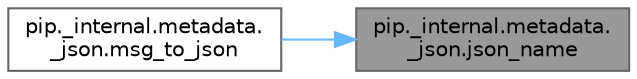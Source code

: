 digraph "pip._internal.metadata._json.json_name"
{
 // LATEX_PDF_SIZE
  bgcolor="transparent";
  edge [fontname=Helvetica,fontsize=10,labelfontname=Helvetica,labelfontsize=10];
  node [fontname=Helvetica,fontsize=10,shape=box,height=0.2,width=0.4];
  rankdir="RL";
  Node1 [id="Node000001",label="pip._internal.metadata.\l_json.json_name",height=0.2,width=0.4,color="gray40", fillcolor="grey60", style="filled", fontcolor="black",tooltip=" "];
  Node1 -> Node2 [id="edge1_Node000001_Node000002",dir="back",color="steelblue1",style="solid",tooltip=" "];
  Node2 [id="Node000002",label="pip._internal.metadata.\l_json.msg_to_json",height=0.2,width=0.4,color="grey40", fillcolor="white", style="filled",URL="$namespacepip_1_1__internal_1_1metadata_1_1__json.html#a09456c4c1a3fba9a3662be3dcb3e8930",tooltip=" "];
}
